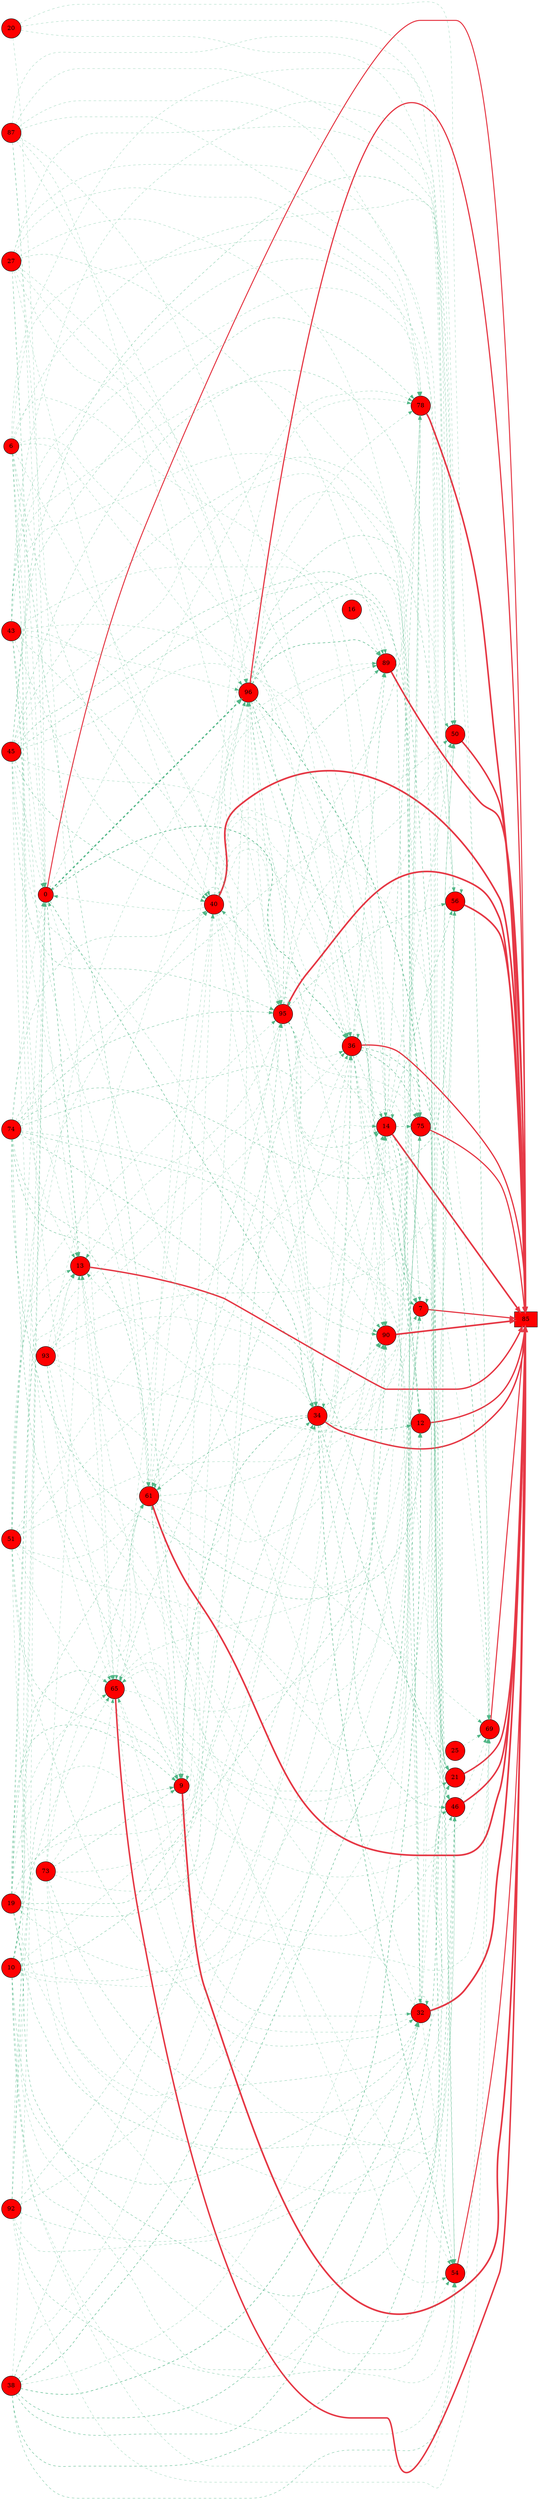 digraph G{
rankdir=LR;
0 [style=filled, shape=circle, fillcolor="#fe0000", label="0"];
6 [style=filled, shape=circle, fillcolor="#fe0000", label="6"];
7 [style=filled, shape=circle, fillcolor="#fe0000", label="7"];
9 [style=filled, shape=circle, fillcolor="#fe0000", label="9"];
10 [style=filled, shape=circle, fillcolor="#fe0000", label="10"];
12 [style=filled, shape=circle, fillcolor="#fe0000", label="12"];
13 [style=filled, shape=circle, fillcolor="#fe0000", label="13"];
14 [style=filled, shape=circle, fillcolor="#fe0000", label="14"];
16 [style=filled, shape=circle, fillcolor="#fe0000", label="16"];
19 [style=filled, shape=circle, fillcolor="#fe0000", label="19"];
20 [style=filled, shape=circle, fillcolor="#fe0000", label="20"];
21 [style=filled, shape=circle, fillcolor="#fe0000", label="21"];
25 [style=filled, shape=circle, fillcolor="#fe0000", label="25"];
27 [style=filled, shape=circle, fillcolor="#fe0000", label="27"];
32 [style=filled, shape=circle, fillcolor="#fe0000", label="32"];
34 [style=filled, shape=circle, fillcolor="#fe0000", label="34"];
36 [style=filled, shape=circle, fillcolor="#fe0000", label="36"];
38 [style=filled, shape=circle, fillcolor="#fe0000", label="38"];
40 [style=filled, shape=circle, fillcolor="#fe0000", label="40"];
43 [style=filled, shape=circle, fillcolor="#fe0000", label="43"];
45 [style=filled, shape=circle, fillcolor="#fe0000", label="45"];
46 [style=filled, shape=circle, fillcolor="#fe0000", label="46"];
50 [style=filled, shape=circle, fillcolor="#fe0000", label="50"];
51 [style=filled, shape=circle, fillcolor="#fe0000", label="51"];
54 [style=filled, shape=circle, fillcolor="#fe0000", label="54"];
56 [style=filled, shape=circle, fillcolor="#fe0000", label="56"];
61 [style=filled, shape=circle, fillcolor="#fe0000", label="61"];
65 [style=filled, shape=circle, fillcolor="#fe0000", label="65"];
69 [style=filled, shape=circle, fillcolor="#fe0000", label="69"];
73 [style=filled, shape=circle, fillcolor="#fe0000", label="73"];
74 [style=filled, shape=circle, fillcolor="#fe0000", label="74"];
75 [style=filled, shape=circle, fillcolor="#fe0000", label="75"];
78 [style=filled, shape=circle, fillcolor="#fe0000", label="78"];
85 [style=filled, shape=box, fillcolor="#fe0000", label="85"];
87 [style=filled, shape=circle, fillcolor="#fe0000", label="87"];
89 [style=filled, shape=circle, fillcolor="#fe0000", label="89"];
90 [style=filled, shape=circle, fillcolor="#fe0000", label="90"];
92 [style=filled, shape=circle, fillcolor="#fe0000", label="92"];
93 [style=filled, shape=circle, fillcolor="#fe0000", label="93"];
95 [style=filled, shape=circle, fillcolor="#fe0000", label="95"];
96 [style=filled, shape=circle, fillcolor="#fe0000", label="96"];
32 -> 85 [color="#e63946",penwidth=4.00];
9 -> 85 [color="#e63946",penwidth=3.92];
40 -> 85 [color="#e63946",penwidth=3.91];
61 -> 85 [color="#e63946",penwidth=3.90];
56 -> 85 [color="#e63946",penwidth=3.84];
14 -> 85 [color="#e63946",penwidth=3.82];
90 -> 85 [color="#e63946",penwidth=3.82];
95 -> 85 [color="#e63946",penwidth=3.82];
78 -> 85 [color="#e63946",penwidth=3.72];
89 -> 85 [color="#e63946",penwidth=3.71];
46 -> 85 [color="#e63946",penwidth=3.64];
50 -> 85 [color="#e63946",penwidth=3.64];
65 -> 85 [color="#e63946",penwidth=3.54];
21 -> 85 [color="#e63946",penwidth=3.44];
34 -> 85 [color="#e63946",penwidth=3.40];
13 -> 85 [color="#e63946",penwidth=3.32];
12 -> 85 [color="#e63946",penwidth=3.22];
36 -> 85 [color="#e63946",penwidth=2.98];
75 -> 85 [color="#e63946",penwidth=2.81];
96 -> 85 [color="#e63946",penwidth=2.78];
7 -> 85 [color="#e63946",penwidth=2.75];
69 -> 85 [color="#e63946",penwidth=2.53];
54 -> 85 [color="#e63946",penwidth=2.41];
0 -> 85 [color="#e63946",penwidth=2.37];
19 -> 0 [color="#52b788",style=dashed,penwidth=0.50];
87 -> 0 [color="#52b788",style=dashed,penwidth=0.50];
92 -> 0 [color="#52b788",style=dashed,penwidth=0.50];
74 -> 0 [color="#52b788",style=dashed,penwidth=0.50];
38 -> 0 [color="#52b788",style=dashed,penwidth=0.50];
10 -> 0 [color="#52b788",style=dashed,penwidth=0.50];
40 -> 0 [color="#52b788",style=dashed,penwidth=0.50];
45 -> 0 [color="#52b788",style=dashed,penwidth=0.50];
43 -> 0 [color="#52b788",style=dashed,penwidth=0.50];
27 -> 0 [color="#52b788",style=dashed,penwidth=0.50];
51 -> 0 [color="#52b788",style=dashed,penwidth=0.50];
6 -> 0 [color="#52b788",style=dashed,penwidth=0.50];
32 -> 0 [color="#52b788",style=dashed,penwidth=0.50];
20 -> 0 [color="#52b788",style=dashed,penwidth=0.50];
19 -> 7 [color="#52b788",style=dashed,penwidth=0.50];
14 -> 7 [color="#52b788",style=dashed,penwidth=0.50];
7 -> 7 [color="#52b788",style=dashed,penwidth=0.50];
61 -> 7 [color="#52b788",style=dashed,penwidth=0.50];
74 -> 7 [color="#52b788",style=dashed,penwidth=0.50];
38 -> 7 [color="#52b788",style=dashed,penwidth=0.50];
95 -> 7 [color="#52b788",style=dashed,penwidth=0.50];
34 -> 7 [color="#52b788",style=dashed,penwidth=0.50];
45 -> 7 [color="#52b788",style=dashed,penwidth=0.50];
40 -> 7 [color="#52b788",style=dashed,penwidth=0.50];
36 -> 7 [color="#52b788",style=dashed,penwidth=0.50];
43 -> 7 [color="#52b788",style=dashed,penwidth=0.50];
27 -> 7 [color="#52b788",style=dashed,penwidth=0.50];
51 -> 7 [color="#52b788",style=dashed,penwidth=0.50];
34 -> 9 [color="#52b788",style=dashed,penwidth=1.11];
19 -> 9 [color="#52b788",style=dashed,penwidth=0.82];
10 -> 9 [color="#52b788",style=dashed,penwidth=0.79];
6 -> 9 [color="#52b788",style=dashed,penwidth=0.77];
74 -> 9 [color="#52b788",style=dashed,penwidth=0.74];
73 -> 9 [color="#52b788",style=dashed,penwidth=0.72];
51 -> 9 [color="#52b788",style=dashed,penwidth=0.68];
9 -> 9 [color="#52b788",style=dashed,penwidth=0.59];
61 -> 9 [color="#52b788",style=dashed,penwidth=0.54];
38 -> 12 [color="#52b788",style=dashed,penwidth=1.20];
34 -> 12 [color="#52b788",style=dashed,penwidth=1.14];
96 -> 12 [color="#52b788",style=dashed,penwidth=1.12];
74 -> 12 [color="#52b788",style=dashed,penwidth=0.86];
14 -> 12 [color="#52b788",style=dashed,penwidth=0.84];
36 -> 12 [color="#52b788",style=dashed,penwidth=0.80];
61 -> 12 [color="#52b788",style=dashed,penwidth=0.61];
0 -> 13 [color="#52b788",style=dashed,penwidth=1.08];
19 -> 13 [color="#52b788",style=dashed,penwidth=0.75];
61 -> 13 [color="#52b788",style=dashed,penwidth=0.61];
95 -> 13 [color="#52b788",style=dashed,penwidth=0.57];
10 -> 13 [color="#52b788",style=dashed,penwidth=0.52];
7 -> 13 [color="#52b788",style=dashed,penwidth=0.50];
43 -> 13 [color="#52b788",style=dashed,penwidth=0.50];
93 -> 13 [color="#52b788",style=dashed,penwidth=0.50];
27 -> 13 [color="#52b788",style=dashed,penwidth=0.50];
6 -> 13 [color="#52b788",style=dashed,penwidth=0.50];
73 -> 13 [color="#52b788",style=dashed,penwidth=0.50];
51 -> 13 [color="#52b788",style=dashed,penwidth=0.50];
9 -> 13 [color="#52b788",style=dashed,penwidth=0.50];
14 -> 14 [color="#52b788",style=dashed,penwidth=0.78];
74 -> 14 [color="#52b788",style=dashed,penwidth=0.70];
36 -> 14 [color="#52b788",style=dashed,penwidth=0.65];
34 -> 14 [color="#52b788",style=dashed,penwidth=0.62];
92 -> 14 [color="#52b788",style=dashed,penwidth=0.60];
95 -> 14 [color="#52b788",style=dashed,penwidth=0.56];
61 -> 14 [color="#52b788",style=dashed,penwidth=0.56];
45 -> 14 [color="#52b788",style=dashed,penwidth=0.52];
43 -> 14 [color="#52b788",style=dashed,penwidth=0.50];
96 -> 14 [color="#52b788",style=dashed,penwidth=0.50];
6 -> 14 [color="#52b788",style=dashed,penwidth=0.50];
73 -> 14 [color="#52b788",style=dashed,penwidth=0.50];
51 -> 14 [color="#52b788",style=dashed,penwidth=0.50];
34 -> 21 [color="#52b788",style=dashed,penwidth=0.98];
38 -> 21 [color="#52b788",style=dashed,penwidth=0.97];
96 -> 21 [color="#52b788",style=dashed,penwidth=0.89];
19 -> 21 [color="#52b788",style=dashed,penwidth=0.67];
45 -> 21 [color="#52b788",style=dashed,penwidth=0.64];
14 -> 21 [color="#52b788",style=dashed,penwidth=0.64];
92 -> 21 [color="#52b788",style=dashed,penwidth=0.55];
43 -> 21 [color="#52b788",style=dashed,penwidth=0.52];
93 -> 21 [color="#52b788",style=dashed,penwidth=0.50];
27 -> 21 [color="#52b788",style=dashed,penwidth=0.50];
73 -> 21 [color="#52b788",style=dashed,penwidth=0.50];
32 -> 21 [color="#52b788",style=dashed,penwidth=0.50];
38 -> 32 [color="#52b788",style=dashed,penwidth=0.99];
45 -> 32 [color="#52b788",style=dashed,penwidth=0.77];
10 -> 32 [color="#52b788",style=dashed,penwidth=0.68];
32 -> 32 [color="#52b788",style=dashed,penwidth=0.66];
14 -> 32 [color="#52b788",style=dashed,penwidth=0.64];
73 -> 32 [color="#52b788",style=dashed,penwidth=0.63];
51 -> 32 [color="#52b788",style=dashed,penwidth=0.61];
9 -> 32 [color="#52b788",style=dashed,penwidth=0.60];
95 -> 32 [color="#52b788",style=dashed,penwidth=0.57];
92 -> 32 [color="#52b788",style=dashed,penwidth=0.57];
0 -> 34 [color="#52b788",style=dashed,penwidth=1.13];
19 -> 34 [color="#52b788",style=dashed,penwidth=0.75];
74 -> 34 [color="#52b788",style=dashed,penwidth=0.70];
38 -> 34 [color="#52b788",style=dashed,penwidth=0.63];
95 -> 34 [color="#52b788",style=dashed,penwidth=0.60];
34 -> 34 [color="#52b788",style=dashed,penwidth=0.56];
45 -> 34 [color="#52b788",style=dashed,penwidth=0.51];
43 -> 34 [color="#52b788",style=dashed,penwidth=0.50];
40 -> 34 [color="#52b788",style=dashed,penwidth=0.50];
93 -> 34 [color="#52b788",style=dashed,penwidth=0.50];
51 -> 34 [color="#52b788",style=dashed,penwidth=0.50];
73 -> 34 [color="#52b788",style=dashed,penwidth=0.50];
0 -> 36 [color="#52b788",style=dashed,penwidth=1.47];
19 -> 36 [color="#52b788",style=dashed,penwidth=0.56];
61 -> 36 [color="#52b788",style=dashed,penwidth=0.55];
38 -> 36 [color="#52b788",style=dashed,penwidth=0.50];
95 -> 36 [color="#52b788",style=dashed,penwidth=0.50];
34 -> 36 [color="#52b788",style=dashed,penwidth=0.50];
96 -> 36 [color="#52b788",style=dashed,penwidth=0.50];
87 -> 36 [color="#52b788",style=dashed,penwidth=0.50];
45 -> 36 [color="#52b788",style=dashed,penwidth=0.50];
43 -> 36 [color="#52b788",style=dashed,penwidth=0.50];
27 -> 36 [color="#52b788",style=dashed,penwidth=0.50];
93 -> 36 [color="#52b788",style=dashed,penwidth=0.50];
36 -> 36 [color="#52b788",style=dashed,penwidth=0.50];
45 -> 40 [color="#52b788",style=dashed,penwidth=0.79];
40 -> 40 [color="#52b788",style=dashed,penwidth=0.68];
14 -> 40 [color="#52b788",style=dashed,penwidth=0.64];
74 -> 40 [color="#52b788",style=dashed,penwidth=0.64];
6 -> 40 [color="#52b788",style=dashed,penwidth=0.60];
43 -> 40 [color="#52b788",style=dashed,penwidth=0.57];
51 -> 40 [color="#52b788",style=dashed,penwidth=0.53];
36 -> 40 [color="#52b788",style=dashed,penwidth=0.51];
9 -> 40 [color="#52b788",style=dashed,penwidth=0.50];
61 -> 40 [color="#52b788",style=dashed,penwidth=0.50];
27 -> 40 [color="#52b788",style=dashed,penwidth=0.50];
74 -> 46 [color="#52b788",style=dashed,penwidth=0.83];
19 -> 46 [color="#52b788",style=dashed,penwidth=0.83];
34 -> 46 [color="#52b788",style=dashed,penwidth=0.81];
92 -> 46 [color="#52b788",style=dashed,penwidth=0.67];
10 -> 46 [color="#52b788",style=dashed,penwidth=0.60];
45 -> 46 [color="#52b788",style=dashed,penwidth=0.59];
40 -> 46 [color="#52b788",style=dashed,penwidth=0.50];
87 -> 46 [color="#52b788",style=dashed,penwidth=0.50];
93 -> 46 [color="#52b788",style=dashed,penwidth=0.50];
73 -> 46 [color="#52b788",style=dashed,penwidth=0.50];
7 -> 46 [color="#52b788",style=dashed,penwidth=0.50];
65 -> 46 [color="#52b788",style=dashed,penwidth=0.50];
9 -> 46 [color="#52b788",style=dashed,penwidth=0.50];
38 -> 50 [color="#52b788",style=dashed,penwidth=0.93];
45 -> 50 [color="#52b788",style=dashed,penwidth=0.71];
14 -> 50 [color="#52b788",style=dashed,penwidth=0.61];
74 -> 50 [color="#52b788",style=dashed,penwidth=0.60];
40 -> 50 [color="#52b788",style=dashed,penwidth=0.54];
95 -> 50 [color="#52b788",style=dashed,penwidth=0.54];
43 -> 50 [color="#52b788",style=dashed,penwidth=0.53];
36 -> 50 [color="#52b788",style=dashed,penwidth=0.51];
6 -> 50 [color="#52b788",style=dashed,penwidth=0.50];
32 -> 50 [color="#52b788",style=dashed,penwidth=0.50];
20 -> 50 [color="#52b788",style=dashed,penwidth=0.50];
78 -> 50 [color="#52b788",style=dashed,penwidth=0.50];
87 -> 50 [color="#52b788",style=dashed,penwidth=0.50];
34 -> 54 [color="#52b788",style=dashed,penwidth=1.20];
96 -> 54 [color="#52b788",style=dashed,penwidth=0.91];
38 -> 54 [color="#52b788",style=dashed,penwidth=0.76];
14 -> 54 [color="#52b788",style=dashed,penwidth=0.74];
19 -> 54 [color="#52b788",style=dashed,penwidth=0.50];
10 -> 54 [color="#52b788",style=dashed,penwidth=0.50];
93 -> 54 [color="#52b788",style=dashed,penwidth=0.50];
61 -> 54 [color="#52b788",style=dashed,penwidth=0.50];
32 -> 54 [color="#52b788",style=dashed,penwidth=0.50];
51 -> 54 [color="#52b788",style=dashed,penwidth=0.50];
14 -> 56 [color="#52b788",style=dashed,penwidth=0.80];
74 -> 56 [color="#52b788",style=dashed,penwidth=0.80];
96 -> 56 [color="#52b788",style=dashed,penwidth=0.72];
95 -> 56 [color="#52b788",style=dashed,penwidth=0.71];
93 -> 56 [color="#52b788",style=dashed,penwidth=0.57];
27 -> 56 [color="#52b788",style=dashed,penwidth=0.54];
6 -> 56 [color="#52b788",style=dashed,penwidth=0.54];
32 -> 56 [color="#52b788",style=dashed,penwidth=0.50];
87 -> 56 [color="#52b788",style=dashed,penwidth=0.50];
65 -> 56 [color="#52b788",style=dashed,penwidth=0.50];
20 -> 56 [color="#52b788",style=dashed,penwidth=0.50];
56 -> 56 [color="#52b788",style=dashed,penwidth=0.50];
34 -> 61 [color="#52b788",style=dashed,penwidth=0.89];
74 -> 61 [color="#52b788",style=dashed,penwidth=0.89];
92 -> 61 [color="#52b788",style=dashed,penwidth=0.69];
95 -> 61 [color="#52b788",style=dashed,penwidth=0.66];
61 -> 61 [color="#52b788",style=dashed,penwidth=0.65];
10 -> 61 [color="#52b788",style=dashed,penwidth=0.63];
43 -> 61 [color="#52b788",style=dashed,penwidth=0.51];
6 -> 61 [color="#52b788",style=dashed,penwidth=0.50];
73 -> 61 [color="#52b788",style=dashed,penwidth=0.50];
51 -> 61 [color="#52b788",style=dashed,penwidth=0.50];
65 -> 61 [color="#52b788",style=dashed,penwidth=0.50];
32 -> 61 [color="#52b788",style=dashed,penwidth=0.50];
36 -> 65 [color="#52b788",style=dashed,penwidth=0.73];
19 -> 65 [color="#52b788",style=dashed,penwidth=0.72];
92 -> 65 [color="#52b788",style=dashed,penwidth=0.58];
7 -> 65 [color="#52b788",style=dashed,penwidth=0.57];
10 -> 65 [color="#52b788",style=dashed,penwidth=0.52];
45 -> 65 [color="#52b788",style=dashed,penwidth=0.52];
87 -> 65 [color="#52b788",style=dashed,penwidth=0.50];
43 -> 65 [color="#52b788",style=dashed,penwidth=0.50];
40 -> 65 [color="#52b788",style=dashed,penwidth=0.50];
65 -> 65 [color="#52b788",style=dashed,penwidth=0.50];
73 -> 65 [color="#52b788",style=dashed,penwidth=0.50];
13 -> 65 [color="#52b788",style=dashed,penwidth=0.50];
32 -> 65 [color="#52b788",style=dashed,penwidth=0.50];
36 -> 69 [color="#52b788",style=dashed,penwidth=1.03];
95 -> 69 [color="#52b788",style=dashed,penwidth=0.50];
10 -> 69 [color="#52b788",style=dashed,penwidth=0.50];
92 -> 69 [color="#52b788",style=dashed,penwidth=0.50];
46 -> 69 [color="#52b788",style=dashed,penwidth=0.50];
40 -> 69 [color="#52b788",style=dashed,penwidth=0.50];
93 -> 69 [color="#52b788",style=dashed,penwidth=0.50];
65 -> 69 [color="#52b788",style=dashed,penwidth=0.50];
25 -> 69 [color="#52b788",style=dashed,penwidth=0.50];
51 -> 69 [color="#52b788",style=dashed,penwidth=0.50];
20 -> 69 [color="#52b788",style=dashed,penwidth=0.50];
78 -> 69 [color="#52b788",style=dashed,penwidth=0.50];
96 -> 75 [color="#52b788",style=dashed,penwidth=1.49];
38 -> 75 [color="#52b788",style=dashed,penwidth=1.11];
36 -> 75 [color="#52b788",style=dashed,penwidth=1.09];
14 -> 75 [color="#52b788",style=dashed,penwidth=0.84];
19 -> 75 [color="#52b788",style=dashed,penwidth=0.55];
95 -> 75 [color="#52b788",style=dashed,penwidth=0.50];
10 -> 75 [color="#52b788",style=dashed,penwidth=0.50];
40 -> 75 [color="#52b788",style=dashed,penwidth=0.50];
65 -> 75 [color="#52b788",style=dashed,penwidth=0.50];
43 -> 75 [color="#52b788",style=dashed,penwidth=0.50];
19 -> 78 [color="#52b788",style=dashed,penwidth=0.77];
14 -> 78 [color="#52b788",style=dashed,penwidth=0.71];
45 -> 78 [color="#52b788",style=dashed,penwidth=0.63];
95 -> 78 [color="#52b788",style=dashed,penwidth=0.62];
0 -> 78 [color="#52b788",style=dashed,penwidth=0.53];
96 -> 78 [color="#52b788",style=dashed,penwidth=0.50];
43 -> 78 [color="#52b788",style=dashed,penwidth=0.50];
40 -> 78 [color="#52b788",style=dashed,penwidth=0.50];
6 -> 78 [color="#52b788",style=dashed,penwidth=0.50];
27 -> 78 [color="#52b788",style=dashed,penwidth=0.50];
65 -> 78 [color="#52b788",style=dashed,penwidth=0.50];
51 -> 78 [color="#52b788",style=dashed,penwidth=0.50];
87 -> 78 [color="#52b788",style=dashed,penwidth=0.50];
96 -> 89 [color="#52b788",style=dashed,penwidth=1.22];
36 -> 89 [color="#52b788",style=dashed,penwidth=0.81];
95 -> 89 [color="#52b788",style=dashed,penwidth=0.78];
61 -> 89 [color="#52b788",style=dashed,penwidth=0.72];
45 -> 89 [color="#52b788",style=dashed,penwidth=0.71];
40 -> 89 [color="#52b788",style=dashed,penwidth=0.58];
27 -> 89 [color="#52b788",style=dashed,penwidth=0.55];
51 -> 89 [color="#52b788",style=dashed,penwidth=0.50];
16 -> 89 [color="#52b788",style=dashed,penwidth=0.50];
38 -> 90 [color="#52b788",style=dashed,penwidth=0.86];
34 -> 90 [color="#52b788",style=dashed,penwidth=0.81];
74 -> 90 [color="#52b788",style=dashed,penwidth=0.68];
92 -> 90 [color="#52b788",style=dashed,penwidth=0.60];
95 -> 90 [color="#52b788",style=dashed,penwidth=0.58];
36 -> 90 [color="#52b788",style=dashed,penwidth=0.58];
96 -> 90 [color="#52b788",style=dashed,penwidth=0.57];
10 -> 90 [color="#52b788",style=dashed,penwidth=0.56];
61 -> 90 [color="#52b788",style=dashed,penwidth=0.50];
40 -> 90 [color="#52b788",style=dashed,penwidth=0.50];
93 -> 90 [color="#52b788",style=dashed,penwidth=0.50];
6 -> 90 [color="#52b788",style=dashed,penwidth=0.50];
27 -> 90 [color="#52b788",style=dashed,penwidth=0.50];
74 -> 95 [color="#52b788",style=dashed,penwidth=0.80];
10 -> 95 [color="#52b788",style=dashed,penwidth=0.77];
45 -> 95 [color="#52b788",style=dashed,penwidth=0.73];
95 -> 95 [color="#52b788",style=dashed,penwidth=0.71];
43 -> 95 [color="#52b788",style=dashed,penwidth=0.62];
96 -> 95 [color="#52b788",style=dashed,penwidth=0.57];
40 -> 95 [color="#52b788",style=dashed,penwidth=0.57];
93 -> 95 [color="#52b788",style=dashed,penwidth=0.53];
6 -> 95 [color="#52b788",style=dashed,penwidth=0.50];
51 -> 95 [color="#52b788",style=dashed,penwidth=0.50];
87 -> 95 [color="#52b788",style=dashed,penwidth=0.50];
0 -> 96 [color="#52b788",style=dashed,penwidth=3.00];
19 -> 96 [color="#52b788",style=dashed,penwidth=0.52];
61 -> 96 [color="#52b788",style=dashed,penwidth=0.51];
87 -> 96 [color="#52b788",style=dashed,penwidth=0.50];
10 -> 96 [color="#52b788",style=dashed,penwidth=0.50];
34 -> 96 [color="#52b788",style=dashed,penwidth=0.50];
43 -> 96 [color="#52b788",style=dashed,penwidth=0.50];
40 -> 96 [color="#52b788",style=dashed,penwidth=0.50];
27 -> 96 [color="#52b788",style=dashed,penwidth=0.50];
93 -> 96 [color="#52b788",style=dashed,penwidth=0.50];
6 -> 96 [color="#52b788",style=dashed,penwidth=0.50];
}